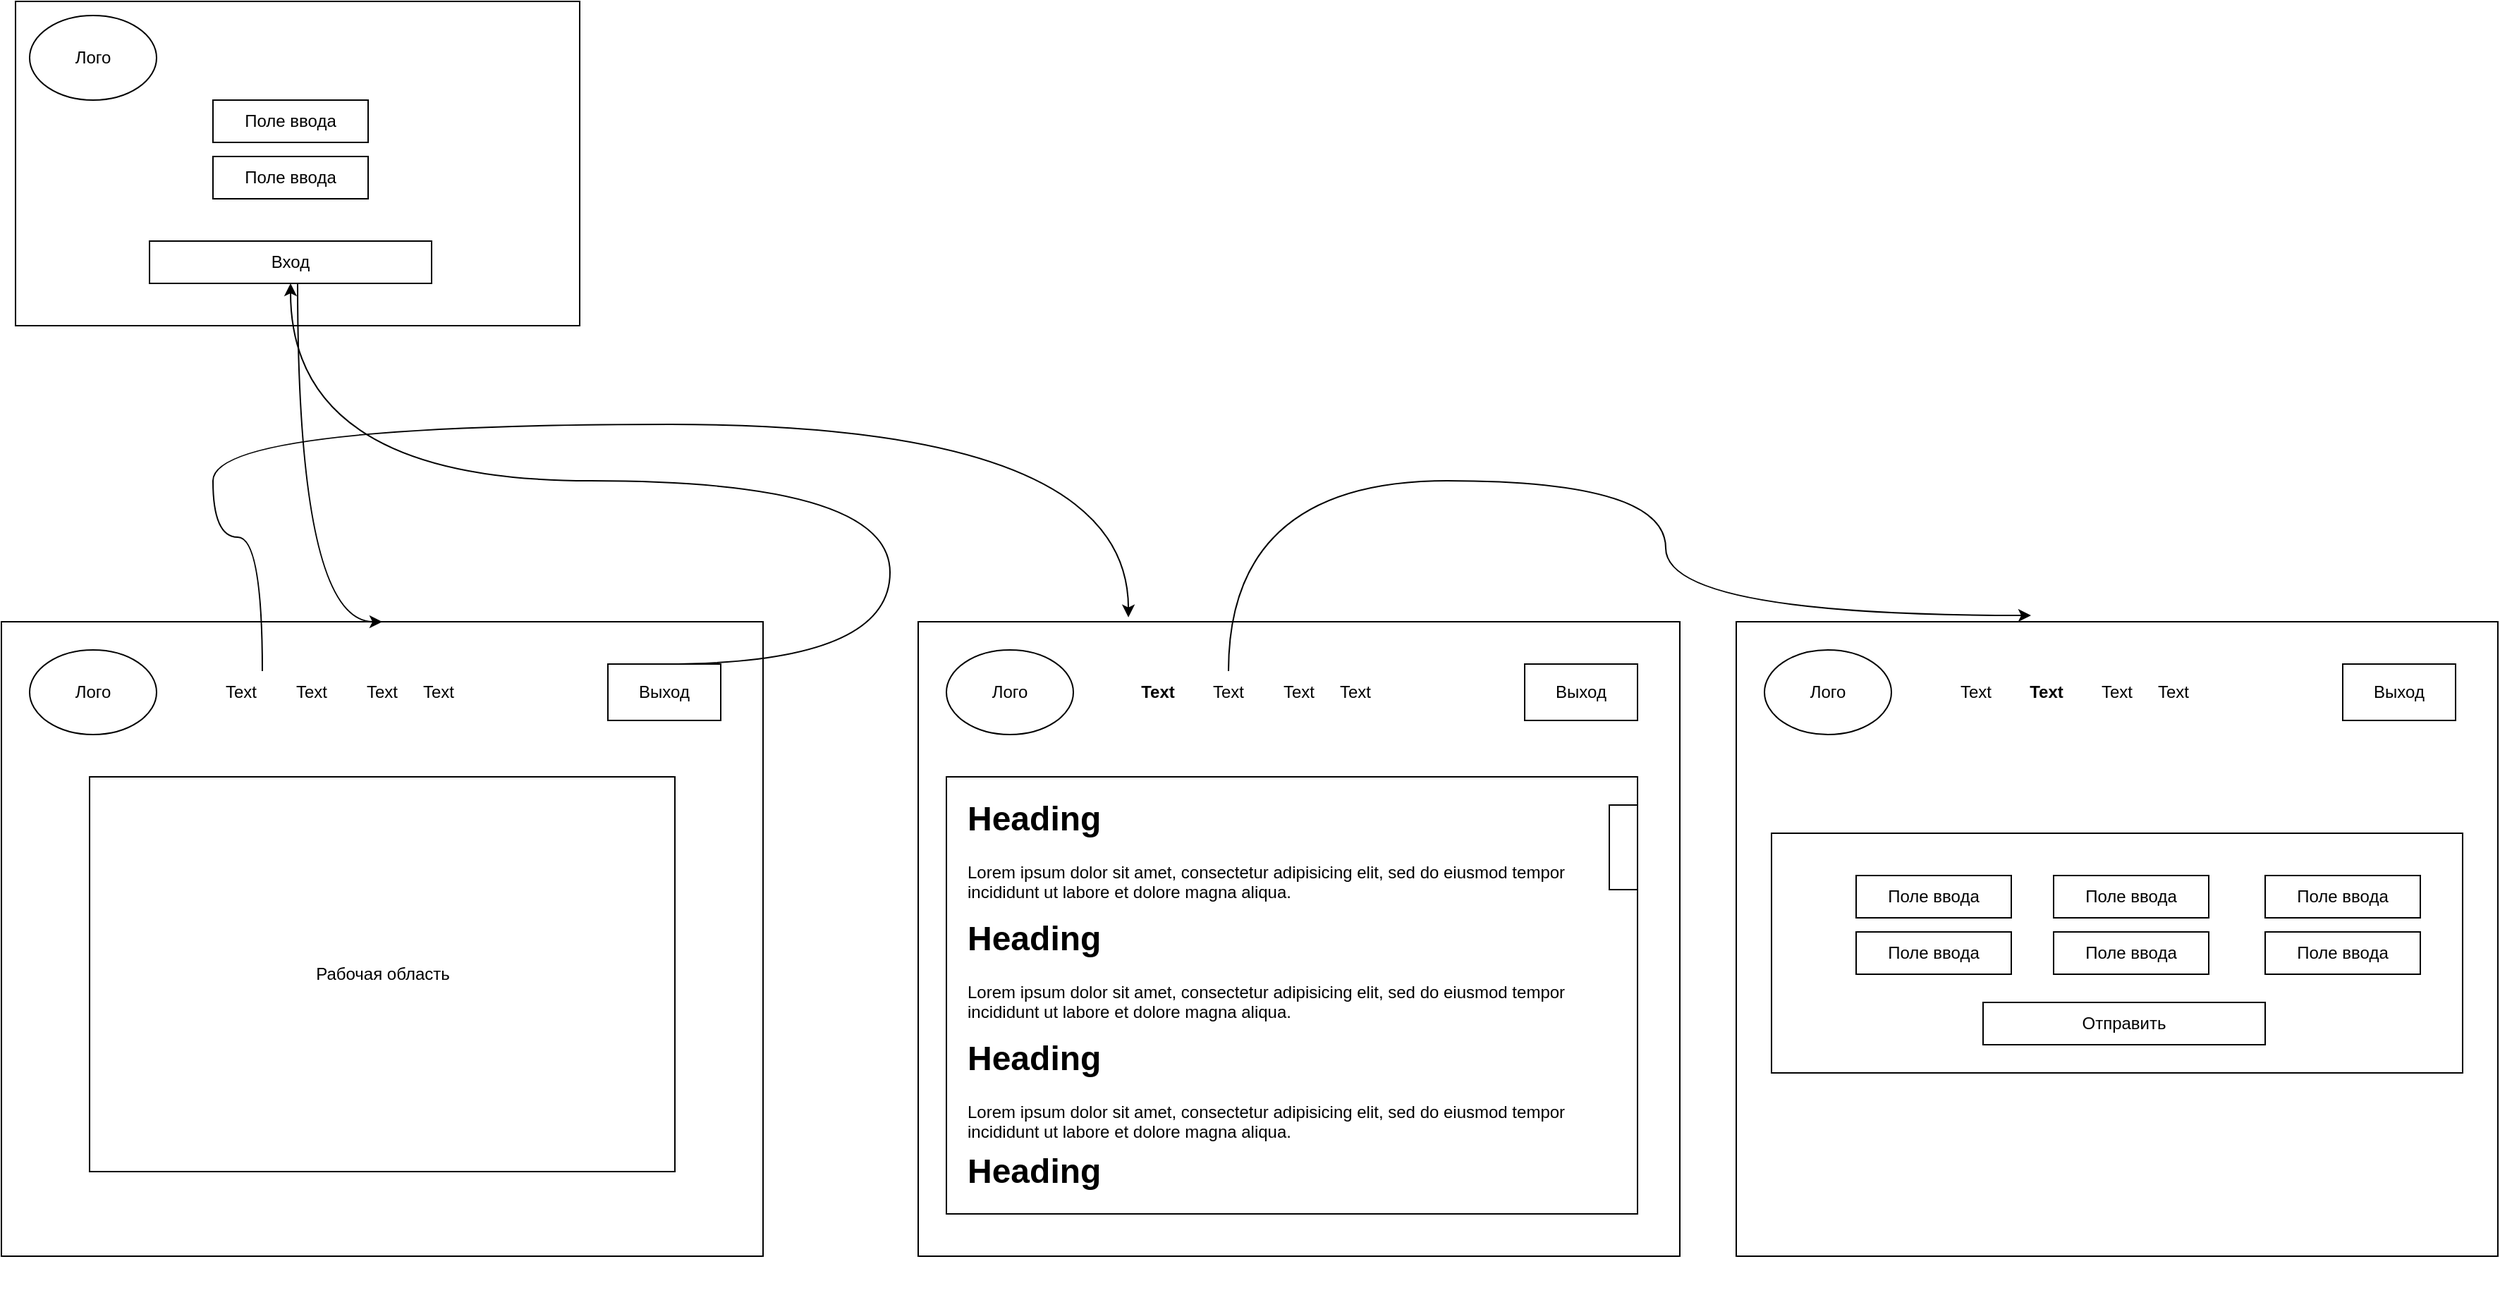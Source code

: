 <mxfile version="22.1.11" type="device">
  <diagram name="Страница — 1" id="hxzCwjmdmmhyxf-QTQtp">
    <mxGraphModel dx="890" dy="2204" grid="1" gridSize="10" guides="1" tooltips="1" connect="1" arrows="1" fold="1" page="1" pageScale="1" pageWidth="827" pageHeight="1169" math="0" shadow="0">
      <root>
        <mxCell id="0" />
        <mxCell id="1" parent="0" />
        <mxCell id="Iv-AzWbLHzwM5ZMtwGde-1" value="" style="rounded=0;whiteSpace=wrap;html=1;" parent="1" vertex="1">
          <mxGeometry x="40" y="40" width="540" height="450" as="geometry" />
        </mxCell>
        <mxCell id="Iv-AzWbLHzwM5ZMtwGde-2" value="Лого" style="ellipse;whiteSpace=wrap;html=1;" parent="1" vertex="1">
          <mxGeometry x="60" y="60" width="90" height="60" as="geometry" />
        </mxCell>
        <mxCell id="Iv-AzWbLHzwM5ZMtwGde-3" value="Text" style="text;html=1;strokeColor=none;fillColor=none;align=center;verticalAlign=middle;whiteSpace=wrap;rounded=0;" parent="1" vertex="1">
          <mxGeometry x="180" y="75" width="60" height="30" as="geometry" />
        </mxCell>
        <mxCell id="Iv-AzWbLHzwM5ZMtwGde-4" value="Text" style="text;html=1;strokeColor=none;fillColor=none;align=center;verticalAlign=middle;whiteSpace=wrap;rounded=0;" parent="1" vertex="1">
          <mxGeometry x="230" y="75" width="60" height="30" as="geometry" />
        </mxCell>
        <mxCell id="Iv-AzWbLHzwM5ZMtwGde-5" value="Text" style="text;html=1;strokeColor=none;fillColor=none;align=center;verticalAlign=middle;whiteSpace=wrap;rounded=0;" parent="1" vertex="1">
          <mxGeometry x="280" y="75" width="60" height="30" as="geometry" />
        </mxCell>
        <mxCell id="Iv-AzWbLHzwM5ZMtwGde-6" value="Text" style="text;html=1;strokeColor=none;fillColor=none;align=center;verticalAlign=middle;whiteSpace=wrap;rounded=0;" parent="1" vertex="1">
          <mxGeometry x="320" y="75" width="60" height="30" as="geometry" />
        </mxCell>
        <mxCell id="Iv-AzWbLHzwM5ZMtwGde-7" value="Выход" style="rounded=0;whiteSpace=wrap;html=1;" parent="1" vertex="1">
          <mxGeometry x="470" y="70" width="80" height="40" as="geometry" />
        </mxCell>
        <mxCell id="Iv-AzWbLHzwM5ZMtwGde-8" value="Рабочая область" style="rounded=0;whiteSpace=wrap;html=1;" parent="1" vertex="1">
          <mxGeometry x="102.5" y="150" width="415" height="280" as="geometry" />
        </mxCell>
        <mxCell id="Iv-AzWbLHzwM5ZMtwGde-9" value="" style="rounded=0;whiteSpace=wrap;html=1;" parent="1" vertex="1">
          <mxGeometry x="50" y="-400" width="400" height="230" as="geometry" />
        </mxCell>
        <mxCell id="Iv-AzWbLHzwM5ZMtwGde-10" value="Лого" style="ellipse;whiteSpace=wrap;html=1;" parent="1" vertex="1">
          <mxGeometry x="60" y="-390" width="90" height="60" as="geometry" />
        </mxCell>
        <mxCell id="Iv-AzWbLHzwM5ZMtwGde-11" value="Поле ввода" style="rounded=0;whiteSpace=wrap;html=1;" parent="1" vertex="1">
          <mxGeometry x="190" y="-330" width="110" height="30" as="geometry" />
        </mxCell>
        <mxCell id="Iv-AzWbLHzwM5ZMtwGde-12" value="Поле ввода" style="rounded=0;whiteSpace=wrap;html=1;" parent="1" vertex="1">
          <mxGeometry x="190" y="-290" width="110" height="30" as="geometry" />
        </mxCell>
        <mxCell id="Iv-AzWbLHzwM5ZMtwGde-13" value="Вход" style="rounded=0;whiteSpace=wrap;html=1;" parent="1" vertex="1">
          <mxGeometry x="145" y="-230" width="200" height="30" as="geometry" />
        </mxCell>
        <mxCell id="Iv-AzWbLHzwM5ZMtwGde-14" value="" style="curved=1;endArrow=classic;html=1;rounded=0;edgeStyle=orthogonalEdgeStyle;entryX=0.5;entryY=0;entryDx=0;entryDy=0;" parent="1" source="Iv-AzWbLHzwM5ZMtwGde-13" target="Iv-AzWbLHzwM5ZMtwGde-1" edge="1">
          <mxGeometry width="50" height="50" relative="1" as="geometry">
            <mxPoint x="720" y="-110" as="sourcePoint" />
            <mxPoint x="770" y="-160" as="targetPoint" />
            <Array as="points">
              <mxPoint x="250" y="40" />
            </Array>
          </mxGeometry>
        </mxCell>
        <mxCell id="Iv-AzWbLHzwM5ZMtwGde-15" value="" style="curved=1;endArrow=classic;html=1;rounded=0;edgeStyle=orthogonalEdgeStyle;exitX=0.5;exitY=0;exitDx=0;exitDy=0;" parent="1" source="Iv-AzWbLHzwM5ZMtwGde-7" target="Iv-AzWbLHzwM5ZMtwGde-13" edge="1">
          <mxGeometry width="50" height="50" relative="1" as="geometry">
            <mxPoint x="670" y="-240" as="sourcePoint" />
            <mxPoint x="730" as="targetPoint" />
            <Array as="points">
              <mxPoint x="670" y="70" />
              <mxPoint x="670" y="-60" />
              <mxPoint x="245" y="-60" />
            </Array>
          </mxGeometry>
        </mxCell>
        <mxCell id="Iv-AzWbLHzwM5ZMtwGde-16" value="" style="rounded=0;whiteSpace=wrap;html=1;" parent="1" vertex="1">
          <mxGeometry x="690" y="40" width="540" height="450" as="geometry" />
        </mxCell>
        <mxCell id="Iv-AzWbLHzwM5ZMtwGde-17" value="Лого" style="ellipse;whiteSpace=wrap;html=1;" parent="1" vertex="1">
          <mxGeometry x="710" y="60" width="90" height="60" as="geometry" />
        </mxCell>
        <mxCell id="Iv-AzWbLHzwM5ZMtwGde-18" value="&lt;b&gt;Text&lt;/b&gt;" style="text;html=1;strokeColor=none;fillColor=none;align=center;verticalAlign=middle;whiteSpace=wrap;rounded=0;" parent="1" vertex="1">
          <mxGeometry x="830" y="75" width="60" height="30" as="geometry" />
        </mxCell>
        <mxCell id="Iv-AzWbLHzwM5ZMtwGde-19" value="Text" style="text;html=1;strokeColor=none;fillColor=none;align=center;verticalAlign=middle;whiteSpace=wrap;rounded=0;" parent="1" vertex="1">
          <mxGeometry x="880" y="75" width="60" height="30" as="geometry" />
        </mxCell>
        <mxCell id="Iv-AzWbLHzwM5ZMtwGde-20" value="Text" style="text;html=1;strokeColor=none;fillColor=none;align=center;verticalAlign=middle;whiteSpace=wrap;rounded=0;" parent="1" vertex="1">
          <mxGeometry x="930" y="75" width="60" height="30" as="geometry" />
        </mxCell>
        <mxCell id="Iv-AzWbLHzwM5ZMtwGde-21" value="Text" style="text;html=1;strokeColor=none;fillColor=none;align=center;verticalAlign=middle;whiteSpace=wrap;rounded=0;" parent="1" vertex="1">
          <mxGeometry x="970" y="75" width="60" height="30" as="geometry" />
        </mxCell>
        <mxCell id="Iv-AzWbLHzwM5ZMtwGde-22" value="Выход" style="rounded=0;whiteSpace=wrap;html=1;" parent="1" vertex="1">
          <mxGeometry x="1120" y="70" width="80" height="40" as="geometry" />
        </mxCell>
        <mxCell id="Iv-AzWbLHzwM5ZMtwGde-23" value="" style="rounded=0;whiteSpace=wrap;html=1;" parent="1" vertex="1">
          <mxGeometry x="710" y="150" width="490" height="310" as="geometry" />
        </mxCell>
        <mxCell id="Iv-AzWbLHzwM5ZMtwGde-24" value="&lt;h1&gt;Heading&lt;/h1&gt;&lt;p&gt;Lorem ipsum dolor sit amet, consectetur adipisicing elit, sed do eiusmod tempor incididunt ut labore et dolore magna aliqua.&lt;/p&gt;" style="text;html=1;strokeColor=none;fillColor=none;spacing=5;spacingTop=-20;whiteSpace=wrap;overflow=hidden;rounded=0;" parent="1" vertex="1">
          <mxGeometry x="720" y="160" width="450" height="120" as="geometry" />
        </mxCell>
        <mxCell id="Iv-AzWbLHzwM5ZMtwGde-25" value="&lt;h1&gt;Heading&lt;/h1&gt;&lt;p&gt;Lorem ipsum dolor sit amet, consectetur adipisicing elit, sed do eiusmod tempor incididunt ut labore et dolore magna aliqua.&lt;/p&gt;" style="text;html=1;strokeColor=none;fillColor=none;spacing=5;spacingTop=-20;whiteSpace=wrap;overflow=hidden;rounded=0;" parent="1" vertex="1">
          <mxGeometry x="720" y="245" width="440" height="120" as="geometry" />
        </mxCell>
        <mxCell id="Iv-AzWbLHzwM5ZMtwGde-26" value="&lt;h1&gt;Heading&lt;/h1&gt;&lt;p&gt;Lorem ipsum dolor sit amet, consectetur adipisicing elit, sed do eiusmod tempor incididunt ut labore et dolore magna aliqua.&lt;/p&gt;" style="text;html=1;strokeColor=none;fillColor=none;spacing=5;spacingTop=-20;whiteSpace=wrap;overflow=hidden;rounded=0;" parent="1" vertex="1">
          <mxGeometry x="720" y="330" width="440" height="120" as="geometry" />
        </mxCell>
        <mxCell id="Iv-AzWbLHzwM5ZMtwGde-27" value="" style="rounded=0;whiteSpace=wrap;html=1;" parent="1" vertex="1">
          <mxGeometry x="1180" y="170" width="20" height="60" as="geometry" />
        </mxCell>
        <mxCell id="Iv-AzWbLHzwM5ZMtwGde-28" value="&lt;h1&gt;Heading&lt;/h1&gt;" style="text;html=1;strokeColor=none;fillColor=none;spacing=5;spacingTop=-20;whiteSpace=wrap;overflow=hidden;rounded=0;" parent="1" vertex="1">
          <mxGeometry x="720" y="410" width="440" height="120" as="geometry" />
        </mxCell>
        <mxCell id="Iv-AzWbLHzwM5ZMtwGde-30" value="" style="curved=1;endArrow=classic;html=1;rounded=0;edgeStyle=orthogonalEdgeStyle;exitX=0.75;exitY=0;exitDx=0;exitDy=0;entryX=0.276;entryY=-0.007;entryDx=0;entryDy=0;entryPerimeter=0;" parent="1" source="Iv-AzWbLHzwM5ZMtwGde-3" target="Iv-AzWbLHzwM5ZMtwGde-16" edge="1">
          <mxGeometry width="50" height="50" relative="1" as="geometry">
            <mxPoint x="-10" y="-20" as="sourcePoint" />
            <mxPoint x="40" y="-70" as="targetPoint" />
            <Array as="points">
              <mxPoint x="225" y="-20" />
              <mxPoint x="190" y="-20" />
              <mxPoint x="190" y="-100" />
              <mxPoint x="839" y="-100" />
            </Array>
          </mxGeometry>
        </mxCell>
        <mxCell id="Iv-AzWbLHzwM5ZMtwGde-37" value="" style="rounded=0;whiteSpace=wrap;html=1;" parent="1" vertex="1">
          <mxGeometry x="1270" y="40" width="540" height="450" as="geometry" />
        </mxCell>
        <mxCell id="Iv-AzWbLHzwM5ZMtwGde-38" value="Лого" style="ellipse;whiteSpace=wrap;html=1;" parent="1" vertex="1">
          <mxGeometry x="1290" y="60" width="90" height="60" as="geometry" />
        </mxCell>
        <mxCell id="Iv-AzWbLHzwM5ZMtwGde-39" value="Text" style="text;html=1;strokeColor=none;fillColor=none;align=center;verticalAlign=middle;whiteSpace=wrap;rounded=0;" parent="1" vertex="1">
          <mxGeometry x="1410" y="75" width="60" height="30" as="geometry" />
        </mxCell>
        <mxCell id="Iv-AzWbLHzwM5ZMtwGde-40" value="&lt;b&gt;Text&lt;/b&gt;" style="text;html=1;strokeColor=none;fillColor=none;align=center;verticalAlign=middle;whiteSpace=wrap;rounded=0;" parent="1" vertex="1">
          <mxGeometry x="1460" y="75" width="60" height="30" as="geometry" />
        </mxCell>
        <mxCell id="Iv-AzWbLHzwM5ZMtwGde-41" value="Text" style="text;html=1;strokeColor=none;fillColor=none;align=center;verticalAlign=middle;whiteSpace=wrap;rounded=0;" parent="1" vertex="1">
          <mxGeometry x="1510" y="75" width="60" height="30" as="geometry" />
        </mxCell>
        <mxCell id="Iv-AzWbLHzwM5ZMtwGde-42" value="Text" style="text;html=1;strokeColor=none;fillColor=none;align=center;verticalAlign=middle;whiteSpace=wrap;rounded=0;" parent="1" vertex="1">
          <mxGeometry x="1550" y="75" width="60" height="30" as="geometry" />
        </mxCell>
        <mxCell id="Iv-AzWbLHzwM5ZMtwGde-43" value="Выход" style="rounded=0;whiteSpace=wrap;html=1;" parent="1" vertex="1">
          <mxGeometry x="1700" y="70" width="80" height="40" as="geometry" />
        </mxCell>
        <mxCell id="Iv-AzWbLHzwM5ZMtwGde-44" value="" style="rounded=0;whiteSpace=wrap;html=1;" parent="1" vertex="1">
          <mxGeometry x="1295" y="190" width="490" height="170" as="geometry" />
        </mxCell>
        <mxCell id="Iv-AzWbLHzwM5ZMtwGde-50" value="Поле ввода" style="rounded=0;whiteSpace=wrap;html=1;" parent="1" vertex="1">
          <mxGeometry x="1355" y="220" width="110" height="30" as="geometry" />
        </mxCell>
        <mxCell id="Iv-AzWbLHzwM5ZMtwGde-51" value="Поле ввода" style="rounded=0;whiteSpace=wrap;html=1;" parent="1" vertex="1">
          <mxGeometry x="1355" y="260" width="110" height="30" as="geometry" />
        </mxCell>
        <mxCell id="Iv-AzWbLHzwM5ZMtwGde-52" value="Поле ввода" style="rounded=0;whiteSpace=wrap;html=1;" parent="1" vertex="1">
          <mxGeometry x="1495" y="220" width="110" height="30" as="geometry" />
        </mxCell>
        <mxCell id="Iv-AzWbLHzwM5ZMtwGde-53" value="Поле ввода" style="rounded=0;whiteSpace=wrap;html=1;" parent="1" vertex="1">
          <mxGeometry x="1495" y="260" width="110" height="30" as="geometry" />
        </mxCell>
        <mxCell id="Iv-AzWbLHzwM5ZMtwGde-54" value="Поле ввода" style="rounded=0;whiteSpace=wrap;html=1;" parent="1" vertex="1">
          <mxGeometry x="1645" y="220" width="110" height="30" as="geometry" />
        </mxCell>
        <mxCell id="Iv-AzWbLHzwM5ZMtwGde-55" value="Поле ввода" style="rounded=0;whiteSpace=wrap;html=1;" parent="1" vertex="1">
          <mxGeometry x="1645" y="260" width="110" height="30" as="geometry" />
        </mxCell>
        <mxCell id="Iv-AzWbLHzwM5ZMtwGde-56" value="Вход" style="rounded=0;whiteSpace=wrap;html=1;" parent="1" vertex="1">
          <mxGeometry x="145" y="-230" width="200" height="30" as="geometry" />
        </mxCell>
        <mxCell id="Iv-AzWbLHzwM5ZMtwGde-57" value="Отправить" style="rounded=0;whiteSpace=wrap;html=1;" parent="1" vertex="1">
          <mxGeometry x="1445" y="310" width="200" height="30" as="geometry" />
        </mxCell>
        <mxCell id="Iv-AzWbLHzwM5ZMtwGde-58" value="" style="curved=1;endArrow=classic;html=1;rounded=0;edgeStyle=orthogonalEdgeStyle;entryX=0.387;entryY=-0.01;entryDx=0;entryDy=0;entryPerimeter=0;" parent="1" source="Iv-AzWbLHzwM5ZMtwGde-19" target="Iv-AzWbLHzwM5ZMtwGde-37" edge="1">
          <mxGeometry width="50" height="50" relative="1" as="geometry">
            <mxPoint x="1010" y="-60" as="sourcePoint" />
            <mxPoint x="1060" y="-110" as="targetPoint" />
            <Array as="points">
              <mxPoint x="910" y="-60" />
              <mxPoint x="1220" y="-60" />
              <mxPoint x="1220" y="35" />
            </Array>
          </mxGeometry>
        </mxCell>
      </root>
    </mxGraphModel>
  </diagram>
</mxfile>
